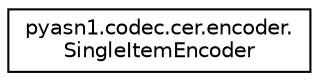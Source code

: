 digraph "Graphical Class Hierarchy"
{
 // LATEX_PDF_SIZE
  edge [fontname="Helvetica",fontsize="10",labelfontname="Helvetica",labelfontsize="10"];
  node [fontname="Helvetica",fontsize="10",shape=record];
  rankdir="LR";
  Node0 [label="pyasn1.codec.cer.encoder.\lSingleItemEncoder",height=0.2,width=0.4,color="black", fillcolor="white", style="filled",URL="$classpyasn1_1_1codec_1_1cer_1_1encoder_1_1SingleItemEncoder.html",tooltip=" "];
}
